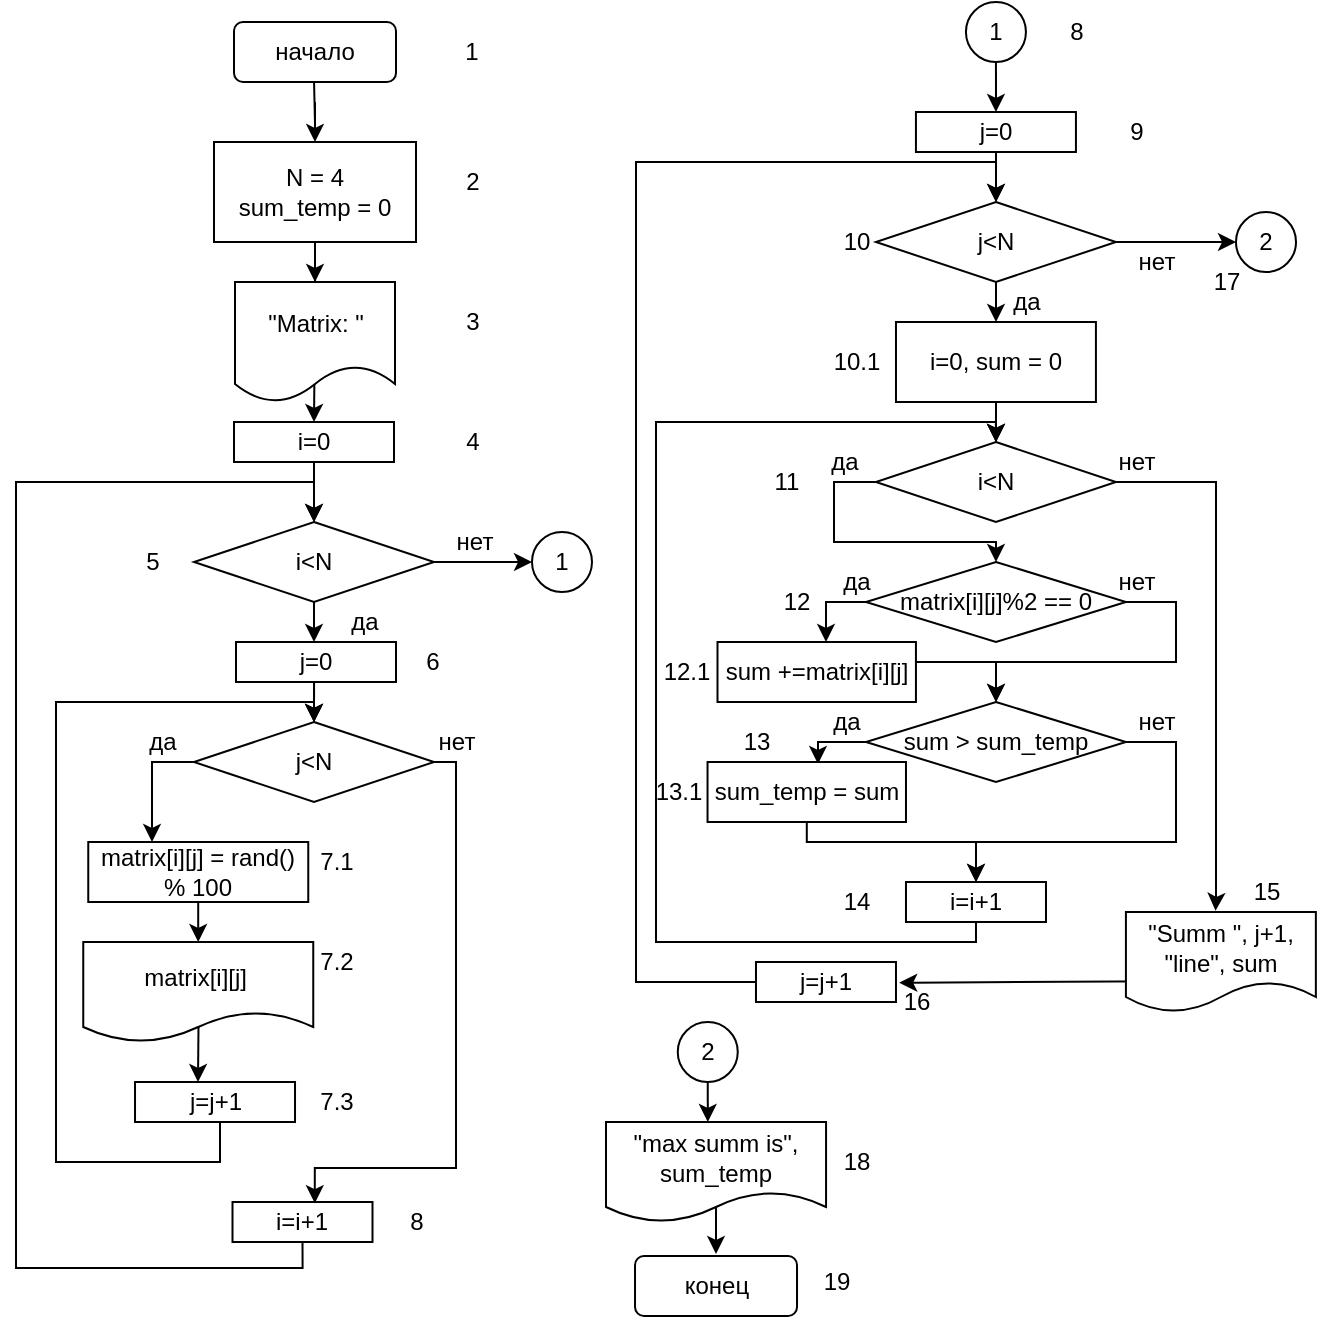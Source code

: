 <mxfile version="15.9.6" type="github">
  <diagram id="aShKJb1EcJVqntHxSxEi" name="Page-1">
    <mxGraphModel dx="756" dy="792" grid="1" gridSize="10" guides="1" tooltips="1" connect="1" arrows="1" fold="1" page="1" pageScale="1" pageWidth="827" pageHeight="1169" math="0" shadow="0">
      <root>
        <mxCell id="0" />
        <mxCell id="1" parent="0" />
        <mxCell id="8L_f6q-vc3C_Bcib5PFj-7" value="" style="edgeStyle=orthogonalEdgeStyle;rounded=0;orthogonalLoop=1;jettySize=auto;html=1;" parent="1" source="8L_f6q-vc3C_Bcib5PFj-8" target="8L_f6q-vc3C_Bcib5PFj-11" edge="1">
          <mxGeometry relative="1" as="geometry" />
        </mxCell>
        <mxCell id="8L_f6q-vc3C_Bcib5PFj-8" value="i=0" style="whiteSpace=wrap;html=1;rounded=0;" parent="1" vertex="1">
          <mxGeometry x="999" y="230" width="80" height="20" as="geometry" />
        </mxCell>
        <mxCell id="qnYledQh9NX3tpmkD9LS-4" value="" style="edgeStyle=orthogonalEdgeStyle;rounded=0;orthogonalLoop=1;jettySize=auto;html=1;" parent="1" edge="1">
          <mxGeometry relative="1" as="geometry">
            <mxPoint x="1039" y="380" as="targetPoint" />
            <mxPoint x="1039" y="360" as="sourcePoint" />
          </mxGeometry>
        </mxCell>
        <mxCell id="dGg0gzjNT_DizceMxnT--18" value="" style="edgeStyle=orthogonalEdgeStyle;rounded=0;orthogonalLoop=1;jettySize=auto;html=1;" edge="1" parent="1" source="8L_f6q-vc3C_Bcib5PFj-11">
          <mxGeometry relative="1" as="geometry">
            <mxPoint x="1039" y="340" as="targetPoint" />
          </mxGeometry>
        </mxCell>
        <mxCell id="8L_f6q-vc3C_Bcib5PFj-11" value="i&amp;lt;N" style="rhombus;whiteSpace=wrap;html=1;rounded=0;" parent="1" vertex="1">
          <mxGeometry x="979" y="280" width="120" height="40" as="geometry" />
        </mxCell>
        <mxCell id="8L_f6q-vc3C_Bcib5PFj-13" value="" style="edgeStyle=orthogonalEdgeStyle;rounded=0;orthogonalLoop=1;jettySize=auto;html=1;entryX=0.5;entryY=0;entryDx=0;entryDy=0;startArrow=none;exitX=0.5;exitY=1;exitDx=0;exitDy=0;" parent="1" source="8L_f6q-vc3C_Bcib5PFj-18" target="8L_f6q-vc3C_Bcib5PFj-11" edge="1">
          <mxGeometry relative="1" as="geometry">
            <mxPoint x="1059" y="260" as="targetPoint" />
            <Array as="points">
              <mxPoint x="1033" y="653" />
              <mxPoint x="890" y="653" />
              <mxPoint x="890" y="260" />
              <mxPoint x="1039" y="260" />
            </Array>
            <mxPoint x="1034" y="490" as="sourcePoint" />
          </mxGeometry>
        </mxCell>
        <mxCell id="8L_f6q-vc3C_Bcib5PFj-16" value="нет" style="text;html=1;align=center;verticalAlign=middle;resizable=0;points=[];autosize=1;strokeColor=none;fillColor=none;" parent="1" vertex="1">
          <mxGeometry x="1089.5" y="380" width="40" height="20" as="geometry" />
        </mxCell>
        <mxCell id="8L_f6q-vc3C_Bcib5PFj-18" value="i=i+1" style="rounded=0;whiteSpace=wrap;html=1;" parent="1" vertex="1">
          <mxGeometry x="998.25" y="620" width="70" height="20" as="geometry" />
        </mxCell>
        <mxCell id="8L_f6q-vc3C_Bcib5PFj-27" value="" style="edgeStyle=orthogonalEdgeStyle;rounded=0;orthogonalLoop=1;jettySize=auto;html=1;" parent="1" target="8L_f6q-vc3C_Bcib5PFj-28" edge="1">
          <mxGeometry relative="1" as="geometry">
            <mxPoint x="1039.029" y="60" as="sourcePoint" />
          </mxGeometry>
        </mxCell>
        <mxCell id="ysKvt91dj6pceFcTKJD--3" value="" style="edgeStyle=orthogonalEdgeStyle;rounded=0;orthogonalLoop=1;jettySize=auto;html=1;exitX=0.496;exitY=0.839;exitDx=0;exitDy=0;exitPerimeter=0;" parent="1" source="8L_f6q-vc3C_Bcib5PFj-26" edge="1">
          <mxGeometry relative="1" as="geometry">
            <mxPoint x="1039" y="230" as="targetPoint" />
          </mxGeometry>
        </mxCell>
        <mxCell id="8L_f6q-vc3C_Bcib5PFj-26" value="&quot;Matrix: &quot;" style="shape=document;whiteSpace=wrap;html=1;boundedLbl=1;" parent="1" vertex="1">
          <mxGeometry x="999.5" y="160" width="80" height="60" as="geometry" />
        </mxCell>
        <mxCell id="ysKvt91dj6pceFcTKJD--2" value="" style="edgeStyle=orthogonalEdgeStyle;rounded=0;orthogonalLoop=1;jettySize=auto;html=1;" parent="1" source="8L_f6q-vc3C_Bcib5PFj-28" target="8L_f6q-vc3C_Bcib5PFj-26" edge="1">
          <mxGeometry relative="1" as="geometry" />
        </mxCell>
        <mxCell id="8L_f6q-vc3C_Bcib5PFj-28" value="N = 4&lt;br&gt;sum_temp = 0" style="whiteSpace=wrap;html=1;" parent="1" vertex="1">
          <mxGeometry x="989" y="90" width="101" height="50" as="geometry" />
        </mxCell>
        <mxCell id="8L_f6q-vc3C_Bcib5PFj-31" value="начало" style="rounded=1;whiteSpace=wrap;html=1;" parent="1" vertex="1">
          <mxGeometry x="999" y="30" width="81" height="30" as="geometry" />
        </mxCell>
        <mxCell id="ysKvt91dj6pceFcTKJD--5" value="" style="edgeStyle=orthogonalEdgeStyle;rounded=0;orthogonalLoop=1;jettySize=auto;html=1;exitX=0.501;exitY=0.847;exitDx=0;exitDy=0;exitPerimeter=0;" parent="1" source="8L_f6q-vc3C_Bcib5PFj-32" edge="1">
          <mxGeometry relative="1" as="geometry">
            <mxPoint x="981" y="560" as="targetPoint" />
          </mxGeometry>
        </mxCell>
        <mxCell id="8L_f6q-vc3C_Bcib5PFj-32" value="matrix[i][j]&amp;nbsp;" style="shape=document;whiteSpace=wrap;html=1;boundedLbl=1;" parent="1" vertex="1">
          <mxGeometry x="923.63" y="490" width="115" height="50" as="geometry" />
        </mxCell>
        <mxCell id="qnYledQh9NX3tpmkD9LS-13" value="" style="edgeStyle=orthogonalEdgeStyle;rounded=0;orthogonalLoop=1;jettySize=auto;html=1;" parent="1" edge="1">
          <mxGeometry relative="1" as="geometry">
            <mxPoint x="1039" y="380" as="targetPoint" />
            <mxPoint x="992" y="580" as="sourcePoint" />
            <Array as="points">
              <mxPoint x="992" y="600" />
              <mxPoint x="910" y="600" />
              <mxPoint x="910" y="370" />
              <mxPoint x="1039" y="370" />
            </Array>
          </mxGeometry>
        </mxCell>
        <mxCell id="ysKvt91dj6pceFcTKJD--4" value="" style="edgeStyle=orthogonalEdgeStyle;rounded=0;orthogonalLoop=1;jettySize=auto;html=1;" parent="1" source="8L_f6q-vc3C_Bcib5PFj-34" edge="1">
          <mxGeometry relative="1" as="geometry">
            <mxPoint x="981" y="490" as="targetPoint" />
          </mxGeometry>
        </mxCell>
        <mxCell id="8L_f6q-vc3C_Bcib5PFj-34" value="matrix[i][j] = rand() % 100" style="whiteSpace=wrap;html=1;" parent="1" vertex="1">
          <mxGeometry x="926.13" y="440" width="110" height="30" as="geometry" />
        </mxCell>
        <mxCell id="8L_f6q-vc3C_Bcib5PFj-38" value="да" style="text;html=1;align=center;verticalAlign=middle;resizable=0;points=[];autosize=1;strokeColor=none;fillColor=none;" parent="1" vertex="1">
          <mxGeometry x="1049" y="320" width="30" height="20" as="geometry" />
        </mxCell>
        <mxCell id="qnYledQh9NX3tpmkD9LS-12" value="" style="edgeStyle=orthogonalEdgeStyle;rounded=0;orthogonalLoop=1;jettySize=auto;html=1;entryX=0.5;entryY=0;entryDx=0;entryDy=0;entryPerimeter=0;" parent="1" target="qnYledQh9NX3tpmkD9LS-6" edge="1">
          <mxGeometry relative="1" as="geometry">
            <mxPoint x="1039.029" y="360" as="sourcePoint" />
          </mxGeometry>
        </mxCell>
        <mxCell id="qnYledQh9NX3tpmkD9LS-7" value="" style="edgeStyle=orthogonalEdgeStyle;rounded=0;orthogonalLoop=1;jettySize=auto;html=1;" parent="1" source="qnYledQh9NX3tpmkD9LS-6" edge="1">
          <mxGeometry relative="1" as="geometry">
            <mxPoint x="958" y="440" as="targetPoint" />
            <Array as="points">
              <mxPoint x="958" y="400" />
              <mxPoint x="958" y="440" />
            </Array>
          </mxGeometry>
        </mxCell>
        <mxCell id="qnYledQh9NX3tpmkD9LS-11" value="" style="edgeStyle=orthogonalEdgeStyle;rounded=0;orthogonalLoop=1;jettySize=auto;html=1;exitX=1;exitY=0.5;exitDx=0;exitDy=0;entryX=0.588;entryY=0.03;entryDx=0;entryDy=0;entryPerimeter=0;" parent="1" source="qnYledQh9NX3tpmkD9LS-6" target="8L_f6q-vc3C_Bcib5PFj-18" edge="1">
          <mxGeometry relative="1" as="geometry">
            <mxPoint x="1039" y="616" as="targetPoint" />
            <Array as="points">
              <mxPoint x="1110" y="400" />
              <mxPoint x="1110" y="603" />
              <mxPoint x="1039" y="603" />
            </Array>
          </mxGeometry>
        </mxCell>
        <mxCell id="qnYledQh9NX3tpmkD9LS-6" value="j&amp;lt;N" style="rhombus;whiteSpace=wrap;html=1;rounded=0;" parent="1" vertex="1">
          <mxGeometry x="979" y="380" width="120" height="40" as="geometry" />
        </mxCell>
        <mxCell id="qnYledQh9NX3tpmkD9LS-9" value="да" style="text;html=1;align=center;verticalAlign=middle;resizable=0;points=[];autosize=1;strokeColor=none;fillColor=none;" parent="1" vertex="1">
          <mxGeometry x="948.38" y="380" width="30" height="20" as="geometry" />
        </mxCell>
        <mxCell id="qnYledQh9NX3tpmkD9LS-15" value="" style="edgeStyle=orthogonalEdgeStyle;rounded=0;orthogonalLoop=1;jettySize=auto;html=1;exitX=1;exitY=0.5;exitDx=0;exitDy=0;" parent="1" source="8L_f6q-vc3C_Bcib5PFj-11" edge="1">
          <mxGeometry relative="1" as="geometry">
            <mxPoint x="1148" y="300" as="targetPoint" />
          </mxGeometry>
        </mxCell>
        <mxCell id="qnYledQh9NX3tpmkD9LS-10" value="нет" style="text;html=1;align=center;verticalAlign=middle;resizable=0;points=[];autosize=1;strokeColor=none;fillColor=none;" parent="1" vertex="1">
          <mxGeometry x="1099" y="280" width="40" height="20" as="geometry" />
        </mxCell>
        <mxCell id="qnYledQh9NX3tpmkD9LS-17" value="1" style="ellipse;whiteSpace=wrap;html=1;aspect=fixed;" parent="1" vertex="1">
          <mxGeometry x="1148" y="285" width="30" height="30" as="geometry" />
        </mxCell>
        <mxCell id="qnYledQh9NX3tpmkD9LS-32" value="j=j+1" style="whiteSpace=wrap;html=1;" parent="1" vertex="1">
          <mxGeometry x="949.51" y="560" width="80" height="20" as="geometry" />
        </mxCell>
        <mxCell id="IL574nIS1ITczs5gziKt-34" value="" style="edgeStyle=orthogonalEdgeStyle;rounded=0;orthogonalLoop=1;jettySize=auto;html=1;entryX=0.5;entryY=0;entryDx=0;entryDy=0;" parent="1" edge="1">
          <mxGeometry relative="1" as="geometry">
            <mxPoint x="1003.51" y="863" as="targetPoint" />
            <Array as="points">
              <mxPoint x="1003.51" y="1100" />
              <mxPoint x="871.51" y="1100" />
              <mxPoint x="871.51" y="840" />
              <mxPoint x="1003.51" y="840" />
            </Array>
          </mxGeometry>
        </mxCell>
        <mxCell id="ysKvt91dj6pceFcTKJD--34" value="" style="edgeStyle=orthogonalEdgeStyle;rounded=0;orthogonalLoop=1;jettySize=auto;html=1;entryX=0.5;entryY=0;entryDx=0;entryDy=0;" parent="1" source="ysKvt91dj6pceFcTKJD--1" target="ysKvt91dj6pceFcTKJD--8" edge="1">
          <mxGeometry relative="1" as="geometry">
            <mxPoint x="1380" y="100" as="targetPoint" />
          </mxGeometry>
        </mxCell>
        <mxCell id="ysKvt91dj6pceFcTKJD--1" value="1" style="ellipse;whiteSpace=wrap;html=1;aspect=fixed;" parent="1" vertex="1">
          <mxGeometry x="1364.97" y="20" width="30" height="30" as="geometry" />
        </mxCell>
        <mxCell id="ysKvt91dj6pceFcTKJD--7" value="" style="edgeStyle=orthogonalEdgeStyle;rounded=0;orthogonalLoop=1;jettySize=auto;html=1;" parent="1" source="ysKvt91dj6pceFcTKJD--8" edge="1">
          <mxGeometry relative="1" as="geometry">
            <mxPoint x="1380" y="120" as="targetPoint" />
          </mxGeometry>
        </mxCell>
        <mxCell id="ysKvt91dj6pceFcTKJD--8" value="j=0" style="whiteSpace=wrap;html=1;rounded=0;" parent="1" vertex="1">
          <mxGeometry x="1339.97" y="75" width="80" height="20" as="geometry" />
        </mxCell>
        <mxCell id="ysKvt91dj6pceFcTKJD--9" value="" style="edgeStyle=orthogonalEdgeStyle;rounded=0;orthogonalLoop=1;jettySize=auto;html=1;" parent="1" edge="1">
          <mxGeometry relative="1" as="geometry">
            <mxPoint x="1379.97" y="240" as="targetPoint" />
            <mxPoint x="1380" y="220" as="sourcePoint" />
          </mxGeometry>
        </mxCell>
        <mxCell id="ysKvt91dj6pceFcTKJD--31" value="" style="edgeStyle=orthogonalEdgeStyle;rounded=0;orthogonalLoop=1;jettySize=auto;html=1;" parent="1" source="ysKvt91dj6pceFcTKJD--10" edge="1">
          <mxGeometry relative="1" as="geometry">
            <mxPoint x="1380" y="180" as="targetPoint" />
          </mxGeometry>
        </mxCell>
        <mxCell id="ysKvt91dj6pceFcTKJD--10" value="j&amp;lt;N" style="rhombus;whiteSpace=wrap;html=1;rounded=0;" parent="1" vertex="1">
          <mxGeometry x="1319.97" y="120" width="120" height="40" as="geometry" />
        </mxCell>
        <mxCell id="ysKvt91dj6pceFcTKJD--11" value="" style="edgeStyle=orthogonalEdgeStyle;rounded=0;orthogonalLoop=1;jettySize=auto;html=1;startArrow=none;exitX=0;exitY=0.5;exitDx=0;exitDy=0;" parent="1" edge="1" source="ysKvt91dj6pceFcTKJD--13">
          <mxGeometry relative="1" as="geometry">
            <mxPoint x="1380" y="120" as="targetPoint" />
            <Array as="points">
              <mxPoint x="1200" y="510" />
              <mxPoint x="1200" y="100" />
              <mxPoint x="1380" y="100" />
            </Array>
            <mxPoint x="1250" y="550" as="sourcePoint" />
          </mxGeometry>
        </mxCell>
        <mxCell id="ysKvt91dj6pceFcTKJD--12" value="нет" style="text;html=1;align=center;verticalAlign=middle;resizable=0;points=[];autosize=1;strokeColor=none;fillColor=none;" parent="1" vertex="1">
          <mxGeometry x="1430.47" y="240" width="40" height="20" as="geometry" />
        </mxCell>
        <mxCell id="ysKvt91dj6pceFcTKJD--13" value="j=j+1" style="rounded=0;whiteSpace=wrap;html=1;" parent="1" vertex="1">
          <mxGeometry x="1259.99" y="500" width="70" height="20" as="geometry" />
        </mxCell>
        <mxCell id="ysKvt91dj6pceFcTKJD--16" value="" style="edgeStyle=orthogonalEdgeStyle;rounded=0;orthogonalLoop=1;jettySize=auto;html=1;exitX=0.5;exitY=1;exitDx=0;exitDy=0;" parent="1" source="ysKvt91dj6pceFcTKJD--33" edge="1">
          <mxGeometry relative="1" as="geometry">
            <mxPoint x="1379.97" y="240" as="targetPoint" />
            <mxPoint x="1370" y="450" as="sourcePoint" />
            <Array as="points">
              <mxPoint x="1370" y="490" />
              <mxPoint x="1210" y="490" />
              <mxPoint x="1210" y="230" />
              <mxPoint x="1380" y="230" />
            </Array>
          </mxGeometry>
        </mxCell>
        <mxCell id="ysKvt91dj6pceFcTKJD--19" value="да" style="text;html=1;align=center;verticalAlign=middle;resizable=0;points=[];autosize=1;strokeColor=none;fillColor=none;" parent="1" vertex="1">
          <mxGeometry x="1379.96" y="160" width="30" height="20" as="geometry" />
        </mxCell>
        <mxCell id="ysKvt91dj6pceFcTKJD--20" value="" style="edgeStyle=orthogonalEdgeStyle;rounded=0;orthogonalLoop=1;jettySize=auto;html=1;entryX=0.5;entryY=0;entryDx=0;entryDy=0;" parent="1" target="ysKvt91dj6pceFcTKJD--23" edge="1">
          <mxGeometry relative="1" as="geometry">
            <mxPoint x="1379.999" y="220" as="sourcePoint" />
          </mxGeometry>
        </mxCell>
        <mxCell id="ysKvt91dj6pceFcTKJD--21" value="" style="edgeStyle=orthogonalEdgeStyle;rounded=0;orthogonalLoop=1;jettySize=auto;html=1;entryX=0.5;entryY=0;entryDx=0;entryDy=0;" parent="1" source="ysKvt91dj6pceFcTKJD--23" target="ysKvt91dj6pceFcTKJD--39" edge="1">
          <mxGeometry relative="1" as="geometry">
            <mxPoint x="1298.97" y="300" as="targetPoint" />
            <Array as="points">
              <mxPoint x="1299" y="260" />
              <mxPoint x="1299" y="290" />
              <mxPoint x="1380" y="290" />
            </Array>
          </mxGeometry>
        </mxCell>
        <mxCell id="ysKvt91dj6pceFcTKJD--22" value="" style="edgeStyle=orthogonalEdgeStyle;rounded=0;orthogonalLoop=1;jettySize=auto;html=1;exitX=1;exitY=0.5;exitDx=0;exitDy=0;entryX=0.472;entryY=-0.012;entryDx=0;entryDy=0;entryPerimeter=0;" parent="1" source="ysKvt91dj6pceFcTKJD--23" target="ysKvt91dj6pceFcTKJD--60" edge="1">
          <mxGeometry relative="1" as="geometry">
            <mxPoint x="1490" y="470" as="targetPoint" />
            <Array as="points">
              <mxPoint x="1490" y="260" />
              <mxPoint x="1490" y="470" />
              <mxPoint x="1490" y="470" />
            </Array>
          </mxGeometry>
        </mxCell>
        <mxCell id="ysKvt91dj6pceFcTKJD--23" value="i&amp;lt;N" style="rhombus;whiteSpace=wrap;html=1;rounded=0;" parent="1" vertex="1">
          <mxGeometry x="1319.97" y="240" width="120" height="40" as="geometry" />
        </mxCell>
        <mxCell id="ysKvt91dj6pceFcTKJD--24" value="да" style="text;html=1;align=center;verticalAlign=middle;resizable=0;points=[];autosize=1;strokeColor=none;fillColor=none;" parent="1" vertex="1">
          <mxGeometry x="1289.35" y="240" width="30" height="20" as="geometry" />
        </mxCell>
        <mxCell id="ysKvt91dj6pceFcTKJD--25" value="" style="edgeStyle=orthogonalEdgeStyle;rounded=0;orthogonalLoop=1;jettySize=auto;html=1;exitX=1;exitY=0.5;exitDx=0;exitDy=0;entryX=0;entryY=0.5;entryDx=0;entryDy=0;" parent="1" source="ysKvt91dj6pceFcTKJD--10" edge="1" target="ysKvt91dj6pceFcTKJD--27">
          <mxGeometry relative="1" as="geometry">
            <mxPoint x="1488.97" y="160" as="targetPoint" />
          </mxGeometry>
        </mxCell>
        <mxCell id="ysKvt91dj6pceFcTKJD--26" value="нет" style="text;html=1;align=center;verticalAlign=middle;resizable=0;points=[];autosize=1;strokeColor=none;fillColor=none;" parent="1" vertex="1">
          <mxGeometry x="1439.97" y="140" width="40" height="20" as="geometry" />
        </mxCell>
        <mxCell id="ysKvt91dj6pceFcTKJD--27" value="2" style="ellipse;whiteSpace=wrap;html=1;aspect=fixed;" parent="1" vertex="1">
          <mxGeometry x="1500" y="125" width="30" height="30" as="geometry" />
        </mxCell>
        <mxCell id="ysKvt91dj6pceFcTKJD--30" value="i=0,&amp;nbsp;sum = 0" style="rounded=0;whiteSpace=wrap;html=1;" parent="1" vertex="1">
          <mxGeometry x="1329.99" y="180" width="99.97" height="40" as="geometry" />
        </mxCell>
        <mxCell id="ysKvt91dj6pceFcTKJD--33" value="i=i+1" style="rounded=0;whiteSpace=wrap;html=1;" parent="1" vertex="1">
          <mxGeometry x="1334.99" y="460" width="70" height="20" as="geometry" />
        </mxCell>
        <mxCell id="ysKvt91dj6pceFcTKJD--36" value="" style="edgeStyle=orthogonalEdgeStyle;rounded=0;orthogonalLoop=1;jettySize=auto;html=1;" parent="1" source="ysKvt91dj6pceFcTKJD--35" edge="1">
          <mxGeometry relative="1" as="geometry">
            <mxPoint x="1236" y="580" as="targetPoint" />
          </mxGeometry>
        </mxCell>
        <mxCell id="ysKvt91dj6pceFcTKJD--35" value="2" style="ellipse;whiteSpace=wrap;html=1;aspect=fixed;" parent="1" vertex="1">
          <mxGeometry x="1220.88" y="530" width="30" height="30" as="geometry" />
        </mxCell>
        <mxCell id="ysKvt91dj6pceFcTKJD--37" value="конец" style="rounded=1;whiteSpace=wrap;html=1;" parent="1" vertex="1">
          <mxGeometry x="1199.51" y="647" width="81" height="30" as="geometry" />
        </mxCell>
        <mxCell id="ysKvt91dj6pceFcTKJD--43" value="" style="edgeStyle=orthogonalEdgeStyle;rounded=0;orthogonalLoop=1;jettySize=auto;html=1;exitX=0;exitY=0.5;exitDx=0;exitDy=0;" parent="1" source="ysKvt91dj6pceFcTKJD--39" edge="1">
          <mxGeometry relative="1" as="geometry">
            <mxPoint x="1295" y="340" as="targetPoint" />
            <Array as="points" />
          </mxGeometry>
        </mxCell>
        <mxCell id="ysKvt91dj6pceFcTKJD--50" value="" style="edgeStyle=orthogonalEdgeStyle;rounded=0;orthogonalLoop=1;jettySize=auto;html=1;exitX=1;exitY=0.5;exitDx=0;exitDy=0;" parent="1" source="ysKvt91dj6pceFcTKJD--39" edge="1">
          <mxGeometry relative="1" as="geometry">
            <mxPoint x="1380" y="370" as="targetPoint" />
            <Array as="points">
              <mxPoint x="1470" y="320" />
              <mxPoint x="1470" y="350" />
              <mxPoint x="1380" y="350" />
            </Array>
          </mxGeometry>
        </mxCell>
        <mxCell id="ysKvt91dj6pceFcTKJD--39" value="matrix[i][j]%2 == 0" style="rhombus;whiteSpace=wrap;html=1;rounded=0;" parent="1" vertex="1">
          <mxGeometry x="1314.99" y="300" width="129.97" height="40" as="geometry" />
        </mxCell>
        <mxCell id="ysKvt91dj6pceFcTKJD--49" value="" style="edgeStyle=orthogonalEdgeStyle;rounded=0;orthogonalLoop=1;jettySize=auto;html=1;" parent="1" source="ysKvt91dj6pceFcTKJD--41" edge="1">
          <mxGeometry relative="1" as="geometry">
            <mxPoint x="1380" y="370" as="targetPoint" />
            <Array as="points">
              <mxPoint x="1380" y="350" />
            </Array>
          </mxGeometry>
        </mxCell>
        <mxCell id="ysKvt91dj6pceFcTKJD--41" value="sum +=matrix[i][j]" style="whiteSpace=wrap;html=1;rounded=0;" parent="1" vertex="1">
          <mxGeometry x="1240.75" y="340" width="99.22" height="30" as="geometry" />
        </mxCell>
        <mxCell id="ysKvt91dj6pceFcTKJD--45" value="да" style="text;html=1;align=center;verticalAlign=middle;resizable=0;points=[];autosize=1;strokeColor=none;fillColor=none;" parent="1" vertex="1">
          <mxGeometry x="1294.61" y="300" width="30" height="20" as="geometry" />
        </mxCell>
        <mxCell id="ysKvt91dj6pceFcTKJD--46" value="нет" style="text;html=1;align=center;verticalAlign=middle;resizable=0;points=[];autosize=1;strokeColor=none;fillColor=none;" parent="1" vertex="1">
          <mxGeometry x="1430.47" y="300" width="40" height="20" as="geometry" />
        </mxCell>
        <mxCell id="ysKvt91dj6pceFcTKJD--47" value="нет" style="text;html=1;align=center;verticalAlign=middle;resizable=0;points=[];autosize=1;strokeColor=none;fillColor=none;" parent="1" vertex="1">
          <mxGeometry x="1439.97" y="370" width="40" height="20" as="geometry" />
        </mxCell>
        <mxCell id="ysKvt91dj6pceFcTKJD--48" value="да" style="text;html=1;align=center;verticalAlign=middle;resizable=0;points=[];autosize=1;strokeColor=none;fillColor=none;" parent="1" vertex="1">
          <mxGeometry x="1289.97" y="370" width="30" height="20" as="geometry" />
        </mxCell>
        <mxCell id="ysKvt91dj6pceFcTKJD--52" value="" style="edgeStyle=orthogonalEdgeStyle;rounded=0;orthogonalLoop=1;jettySize=auto;html=1;entryX=0.56;entryY=0.039;entryDx=0;entryDy=0;entryPerimeter=0;" parent="1" source="ysKvt91dj6pceFcTKJD--51" edge="1" target="ysKvt91dj6pceFcTKJD--53">
          <mxGeometry relative="1" as="geometry">
            <mxPoint x="1270" y="400" as="targetPoint" />
            <Array as="points">
              <mxPoint x="1291" y="390" />
              <mxPoint x="1291" y="401" />
              <mxPoint x="1291" y="401" />
            </Array>
          </mxGeometry>
        </mxCell>
        <mxCell id="ysKvt91dj6pceFcTKJD--56" value="" style="edgeStyle=orthogonalEdgeStyle;rounded=0;orthogonalLoop=1;jettySize=auto;html=1;" parent="1" source="ysKvt91dj6pceFcTKJD--51" edge="1">
          <mxGeometry relative="1" as="geometry">
            <mxPoint x="1370" y="460" as="targetPoint" />
            <Array as="points">
              <mxPoint x="1470" y="390" />
              <mxPoint x="1470" y="440" />
              <mxPoint x="1370" y="440" />
            </Array>
          </mxGeometry>
        </mxCell>
        <mxCell id="ysKvt91dj6pceFcTKJD--51" value="sum &amp;gt; sum_temp" style="rhombus;whiteSpace=wrap;html=1;rounded=0;" parent="1" vertex="1">
          <mxGeometry x="1314.99" y="370" width="129.97" height="40" as="geometry" />
        </mxCell>
        <mxCell id="ysKvt91dj6pceFcTKJD--54" value="" style="edgeStyle=orthogonalEdgeStyle;rounded=0;orthogonalLoop=1;jettySize=auto;html=1;entryX=0.5;entryY=0;entryDx=0;entryDy=0;" parent="1" source="ysKvt91dj6pceFcTKJD--53" target="ysKvt91dj6pceFcTKJD--33" edge="1">
          <mxGeometry relative="1" as="geometry">
            <mxPoint x="1285.38" y="510" as="targetPoint" />
            <Array as="points">
              <mxPoint x="1285" y="440" />
              <mxPoint x="1370" y="440" />
            </Array>
          </mxGeometry>
        </mxCell>
        <mxCell id="ysKvt91dj6pceFcTKJD--53" value="sum_temp = sum" style="whiteSpace=wrap;html=1;rounded=0;" parent="1" vertex="1">
          <mxGeometry x="1235.77" y="400" width="99.22" height="30" as="geometry" />
        </mxCell>
        <mxCell id="ysKvt91dj6pceFcTKJD--61" value="" style="edgeStyle=orthogonalEdgeStyle;rounded=0;orthogonalLoop=1;jettySize=auto;html=1;exitX=0.745;exitY=0.69;exitDx=0;exitDy=0;exitPerimeter=0;entryX=1.023;entryY=0.519;entryDx=0;entryDy=0;entryPerimeter=0;" parent="1" source="ysKvt91dj6pceFcTKJD--60" edge="1" target="ysKvt91dj6pceFcTKJD--13">
          <mxGeometry relative="1" as="geometry">
            <mxPoint x="1330" y="550" as="targetPoint" />
            <mxPoint x="1463" y="550" as="sourcePoint" />
            <Array as="points">
              <mxPoint x="1489" y="510" />
              <mxPoint x="1489" y="510" />
            </Array>
          </mxGeometry>
        </mxCell>
        <mxCell id="ysKvt91dj6pceFcTKJD--60" value="&quot;Summ &quot;, j+1, &quot;line&quot;, sum" style="shape=document;whiteSpace=wrap;html=1;boundedLbl=1;" parent="1" vertex="1">
          <mxGeometry x="1444.96" y="475" width="94.97" height="50" as="geometry" />
        </mxCell>
        <mxCell id="dGg0gzjNT_DizceMxnT--2" value="" style="edgeStyle=orthogonalEdgeStyle;rounded=0;orthogonalLoop=1;jettySize=auto;html=1;exitX=0.5;exitY=0.831;exitDx=0;exitDy=0;exitPerimeter=0;" edge="1" parent="1" source="dGg0gzjNT_DizceMxnT--1">
          <mxGeometry relative="1" as="geometry">
            <mxPoint x="1240" y="646" as="targetPoint" />
          </mxGeometry>
        </mxCell>
        <mxCell id="dGg0gzjNT_DizceMxnT--1" value="&quot;max summ is&quot;, sum_temp" style="shape=document;whiteSpace=wrap;html=1;boundedLbl=1;" vertex="1" parent="1">
          <mxGeometry x="1185" y="580" width="110.03" height="50" as="geometry" />
        </mxCell>
        <mxCell id="dGg0gzjNT_DizceMxnT--4" value="1" style="text;html=1;strokeColor=none;fillColor=none;align=center;verticalAlign=middle;whiteSpace=wrap;rounded=0;" vertex="1" parent="1">
          <mxGeometry x="1088" y="30" width="60" height="30" as="geometry" />
        </mxCell>
        <mxCell id="dGg0gzjNT_DizceMxnT--5" value="2" style="text;html=1;align=center;verticalAlign=middle;resizable=0;points=[];autosize=1;strokeColor=none;fillColor=none;" vertex="1" parent="1">
          <mxGeometry x="1108" y="100" width="20" height="20" as="geometry" />
        </mxCell>
        <mxCell id="dGg0gzjNT_DizceMxnT--6" value="3" style="text;html=1;align=center;verticalAlign=middle;resizable=0;points=[];autosize=1;strokeColor=none;fillColor=none;" vertex="1" parent="1">
          <mxGeometry x="1108" y="170" width="20" height="20" as="geometry" />
        </mxCell>
        <mxCell id="dGg0gzjNT_DizceMxnT--7" value="4" style="text;html=1;align=center;verticalAlign=middle;resizable=0;points=[];autosize=1;strokeColor=none;fillColor=none;" vertex="1" parent="1">
          <mxGeometry x="1108" y="230" width="20" height="20" as="geometry" />
        </mxCell>
        <mxCell id="dGg0gzjNT_DizceMxnT--8" value="5" style="text;html=1;align=center;verticalAlign=middle;resizable=0;points=[];autosize=1;strokeColor=none;fillColor=none;" vertex="1" parent="1">
          <mxGeometry x="948.38" y="290" width="20" height="20" as="geometry" />
        </mxCell>
        <mxCell id="dGg0gzjNT_DizceMxnT--9" value="6" style="text;html=1;align=center;verticalAlign=middle;resizable=0;points=[];autosize=1;strokeColor=none;fillColor=none;" vertex="1" parent="1">
          <mxGeometry x="1088" y="340" width="20" height="20" as="geometry" />
        </mxCell>
        <mxCell id="dGg0gzjNT_DizceMxnT--10" value="7.1" style="text;html=1;align=center;verticalAlign=middle;resizable=0;points=[];autosize=1;strokeColor=none;fillColor=none;" vertex="1" parent="1">
          <mxGeometry x="1035" y="440" width="30" height="20" as="geometry" />
        </mxCell>
        <mxCell id="dGg0gzjNT_DizceMxnT--11" value="7.2" style="text;html=1;align=center;verticalAlign=middle;resizable=0;points=[];autosize=1;strokeColor=none;fillColor=none;" vertex="1" parent="1">
          <mxGeometry x="1035" y="490" width="30" height="20" as="geometry" />
        </mxCell>
        <mxCell id="dGg0gzjNT_DizceMxnT--12" value="7.3" style="text;html=1;align=center;verticalAlign=middle;resizable=0;points=[];autosize=1;strokeColor=none;fillColor=none;" vertex="1" parent="1">
          <mxGeometry x="1035" y="560" width="30" height="20" as="geometry" />
        </mxCell>
        <mxCell id="dGg0gzjNT_DizceMxnT--15" value="8" style="text;html=1;align=center;verticalAlign=middle;resizable=0;points=[];autosize=1;strokeColor=none;fillColor=none;" vertex="1" parent="1">
          <mxGeometry x="1080" y="620" width="20" height="20" as="geometry" />
        </mxCell>
        <mxCell id="dGg0gzjNT_DizceMxnT--17" value="j=0" style="whiteSpace=wrap;html=1;rounded=0;" vertex="1" parent="1">
          <mxGeometry x="1000" y="340" width="80" height="20" as="geometry" />
        </mxCell>
        <mxCell id="dGg0gzjNT_DizceMxnT--20" value="8" style="text;html=1;align=center;verticalAlign=middle;resizable=0;points=[];autosize=1;strokeColor=none;fillColor=none;" vertex="1" parent="1">
          <mxGeometry x="1409.96" y="25" width="20" height="20" as="geometry" />
        </mxCell>
        <mxCell id="dGg0gzjNT_DizceMxnT--21" value="9" style="text;html=1;align=center;verticalAlign=middle;resizable=0;points=[];autosize=1;strokeColor=none;fillColor=none;" vertex="1" parent="1">
          <mxGeometry x="1440.47" y="75" width="20" height="20" as="geometry" />
        </mxCell>
        <mxCell id="dGg0gzjNT_DizceMxnT--22" value="10" style="text;html=1;align=center;verticalAlign=middle;resizable=0;points=[];autosize=1;strokeColor=none;fillColor=none;" vertex="1" parent="1">
          <mxGeometry x="1294.61" y="130" width="30" height="20" as="geometry" />
        </mxCell>
        <mxCell id="dGg0gzjNT_DizceMxnT--23" value="10.1" style="text;html=1;align=center;verticalAlign=middle;resizable=0;points=[];autosize=1;strokeColor=none;fillColor=none;" vertex="1" parent="1">
          <mxGeometry x="1290" y="190" width="40" height="20" as="geometry" />
        </mxCell>
        <mxCell id="dGg0gzjNT_DizceMxnT--24" value="11" style="text;html=1;align=center;verticalAlign=middle;resizable=0;points=[];autosize=1;strokeColor=none;fillColor=none;" vertex="1" parent="1">
          <mxGeometry x="1260" y="250" width="30" height="20" as="geometry" />
        </mxCell>
        <mxCell id="dGg0gzjNT_DizceMxnT--25" value="12" style="text;html=1;align=center;verticalAlign=middle;resizable=0;points=[];autosize=1;strokeColor=none;fillColor=none;" vertex="1" parent="1">
          <mxGeometry x="1265" y="310" width="30" height="20" as="geometry" />
        </mxCell>
        <mxCell id="dGg0gzjNT_DizceMxnT--26" value="13" style="text;html=1;align=center;verticalAlign=middle;resizable=0;points=[];autosize=1;strokeColor=none;fillColor=none;" vertex="1" parent="1">
          <mxGeometry x="1245" y="380" width="30" height="20" as="geometry" />
        </mxCell>
        <mxCell id="dGg0gzjNT_DizceMxnT--27" value="14" style="text;html=1;align=center;verticalAlign=middle;resizable=0;points=[];autosize=1;strokeColor=none;fillColor=none;" vertex="1" parent="1">
          <mxGeometry x="1295" y="460" width="30" height="20" as="geometry" />
        </mxCell>
        <mxCell id="dGg0gzjNT_DizceMxnT--28" value="15" style="text;html=1;align=center;verticalAlign=middle;resizable=0;points=[];autosize=1;strokeColor=none;fillColor=none;" vertex="1" parent="1">
          <mxGeometry x="1500" y="455" width="30" height="20" as="geometry" />
        </mxCell>
        <mxCell id="dGg0gzjNT_DizceMxnT--29" value="16" style="text;html=1;align=center;verticalAlign=middle;resizable=0;points=[];autosize=1;strokeColor=none;fillColor=none;" vertex="1" parent="1">
          <mxGeometry x="1325" y="510" width="30" height="20" as="geometry" />
        </mxCell>
        <mxCell id="dGg0gzjNT_DizceMxnT--31" value="17" style="text;html=1;align=center;verticalAlign=middle;resizable=0;points=[];autosize=1;strokeColor=none;fillColor=none;" vertex="1" parent="1">
          <mxGeometry x="1479.97" y="150" width="30" height="20" as="geometry" />
        </mxCell>
        <mxCell id="dGg0gzjNT_DizceMxnT--32" value="18" style="text;html=1;align=center;verticalAlign=middle;resizable=0;points=[];autosize=1;strokeColor=none;fillColor=none;" vertex="1" parent="1">
          <mxGeometry x="1295" y="590" width="30" height="20" as="geometry" />
        </mxCell>
        <mxCell id="dGg0gzjNT_DizceMxnT--33" value="19" style="text;html=1;align=center;verticalAlign=middle;resizable=0;points=[];autosize=1;strokeColor=none;fillColor=none;" vertex="1" parent="1">
          <mxGeometry x="1285" y="650" width="30" height="20" as="geometry" />
        </mxCell>
        <mxCell id="dGg0gzjNT_DizceMxnT--34" value="12.1" style="text;html=1;align=center;verticalAlign=middle;resizable=0;points=[];autosize=1;strokeColor=none;fillColor=none;" vertex="1" parent="1">
          <mxGeometry x="1205" y="345" width="40" height="20" as="geometry" />
        </mxCell>
        <mxCell id="dGg0gzjNT_DizceMxnT--36" value="13.1" style="text;html=1;align=center;verticalAlign=middle;resizable=0;points=[];autosize=1;strokeColor=none;fillColor=none;" vertex="1" parent="1">
          <mxGeometry x="1200.75" y="405" width="40" height="20" as="geometry" />
        </mxCell>
      </root>
    </mxGraphModel>
  </diagram>
</mxfile>
